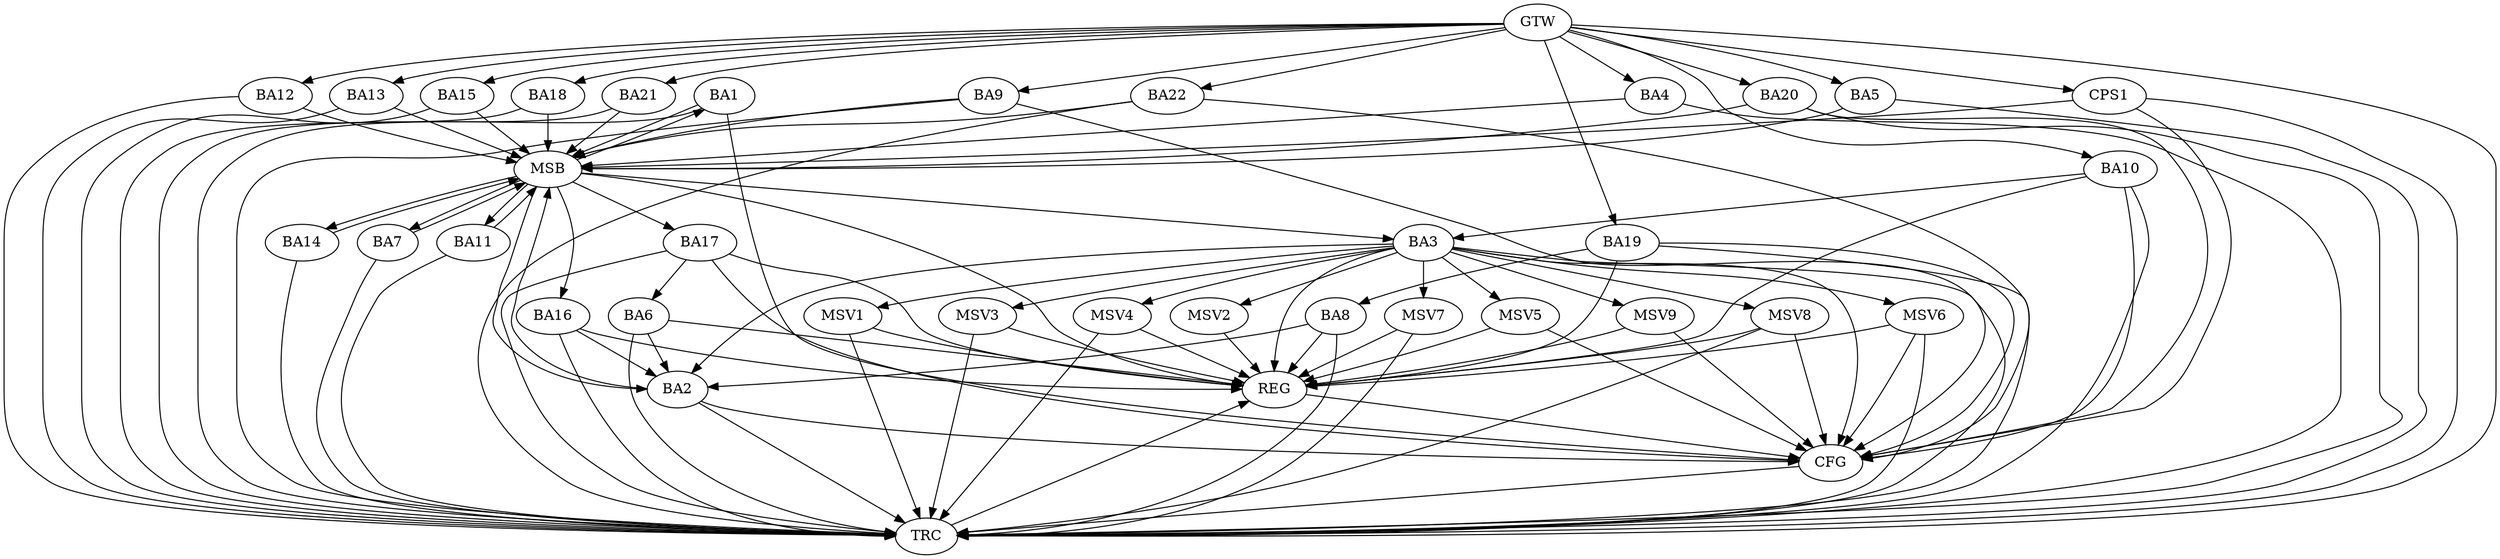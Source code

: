 strict digraph G {
  BA1 [ label="BA1" ];
  BA2 [ label="BA2" ];
  BA3 [ label="BA3" ];
  BA4 [ label="BA4" ];
  BA5 [ label="BA5" ];
  BA6 [ label="BA6" ];
  BA7 [ label="BA7" ];
  BA8 [ label="BA8" ];
  BA9 [ label="BA9" ];
  BA10 [ label="BA10" ];
  BA11 [ label="BA11" ];
  BA12 [ label="BA12" ];
  BA13 [ label="BA13" ];
  BA14 [ label="BA14" ];
  BA15 [ label="BA15" ];
  BA16 [ label="BA16" ];
  BA17 [ label="BA17" ];
  BA18 [ label="BA18" ];
  BA19 [ label="BA19" ];
  BA20 [ label="BA20" ];
  BA21 [ label="BA21" ];
  BA22 [ label="BA22" ];
  CPS1 [ label="CPS1" ];
  GTW [ label="GTW" ];
  REG [ label="REG" ];
  MSB [ label="MSB" ];
  CFG [ label="CFG" ];
  TRC [ label="TRC" ];
  MSV1 [ label="MSV1" ];
  MSV2 [ label="MSV2" ];
  MSV3 [ label="MSV3" ];
  MSV4 [ label="MSV4" ];
  MSV5 [ label="MSV5" ];
  MSV6 [ label="MSV6" ];
  MSV7 [ label="MSV7" ];
  MSV8 [ label="MSV8" ];
  MSV9 [ label="MSV9" ];
  BA3 -> BA2;
  BA6 -> BA2;
  BA8 -> BA2;
  BA10 -> BA3;
  BA16 -> BA2;
  BA17 -> BA6;
  BA19 -> BA8;
  GTW -> BA4;
  GTW -> BA5;
  GTW -> BA9;
  GTW -> BA10;
  GTW -> BA12;
  GTW -> BA13;
  GTW -> BA15;
  GTW -> BA18;
  GTW -> BA19;
  GTW -> BA20;
  GTW -> BA21;
  GTW -> BA22;
  GTW -> CPS1;
  BA3 -> REG;
  BA6 -> REG;
  BA8 -> REG;
  BA10 -> REG;
  BA16 -> REG;
  BA17 -> REG;
  BA19 -> REG;
  BA1 -> MSB;
  MSB -> BA2;
  MSB -> REG;
  BA2 -> MSB;
  MSB -> BA1;
  BA4 -> MSB;
  MSB -> BA3;
  BA5 -> MSB;
  BA7 -> MSB;
  BA9 -> MSB;
  BA11 -> MSB;
  BA12 -> MSB;
  BA13 -> MSB;
  BA14 -> MSB;
  BA15 -> MSB;
  MSB -> BA7;
  BA18 -> MSB;
  MSB -> BA17;
  BA20 -> MSB;
  BA21 -> MSB;
  MSB -> BA16;
  BA22 -> MSB;
  CPS1 -> MSB;
  MSB -> BA11;
  MSB -> BA14;
  BA2 -> CFG;
  BA10 -> CFG;
  BA22 -> CFG;
  BA3 -> CFG;
  CPS1 -> CFG;
  BA9 -> CFG;
  BA19 -> CFG;
  BA1 -> CFG;
  BA17 -> CFG;
  BA20 -> CFG;
  REG -> CFG;
  BA1 -> TRC;
  BA2 -> TRC;
  BA3 -> TRC;
  BA4 -> TRC;
  BA5 -> TRC;
  BA6 -> TRC;
  BA7 -> TRC;
  BA8 -> TRC;
  BA9 -> TRC;
  BA10 -> TRC;
  BA11 -> TRC;
  BA12 -> TRC;
  BA13 -> TRC;
  BA14 -> TRC;
  BA15 -> TRC;
  BA16 -> TRC;
  BA17 -> TRC;
  BA18 -> TRC;
  BA19 -> TRC;
  BA20 -> TRC;
  BA21 -> TRC;
  BA22 -> TRC;
  CPS1 -> TRC;
  GTW -> TRC;
  CFG -> TRC;
  TRC -> REG;
  BA3 -> MSV1;
  MSV1 -> REG;
  MSV1 -> TRC;
  BA3 -> MSV2;
  BA3 -> MSV3;
  MSV2 -> REG;
  MSV3 -> REG;
  MSV3 -> TRC;
  BA3 -> MSV4;
  MSV4 -> REG;
  MSV4 -> TRC;
  BA3 -> MSV5;
  MSV5 -> REG;
  MSV5 -> CFG;
  BA3 -> MSV6;
  MSV6 -> REG;
  MSV6 -> TRC;
  MSV6 -> CFG;
  BA3 -> MSV7;
  MSV7 -> REG;
  MSV7 -> TRC;
  BA3 -> MSV8;
  MSV8 -> REG;
  MSV8 -> TRC;
  MSV8 -> CFG;
  BA3 -> MSV9;
  MSV9 -> REG;
  MSV9 -> CFG;
}
